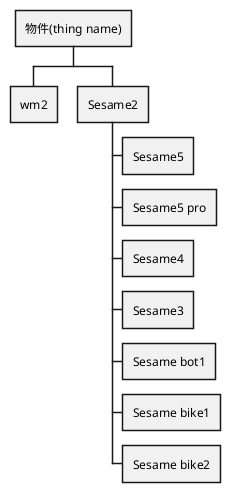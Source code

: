 @startwbs

* 物件(thing name)
** wm2
** Sesame2
*** Sesame5
*** Sesame5 pro
*** Sesame4
*** Sesame3
*** Sesame bot1
*** Sesame bike1
*** Sesame bike2


@endwbs